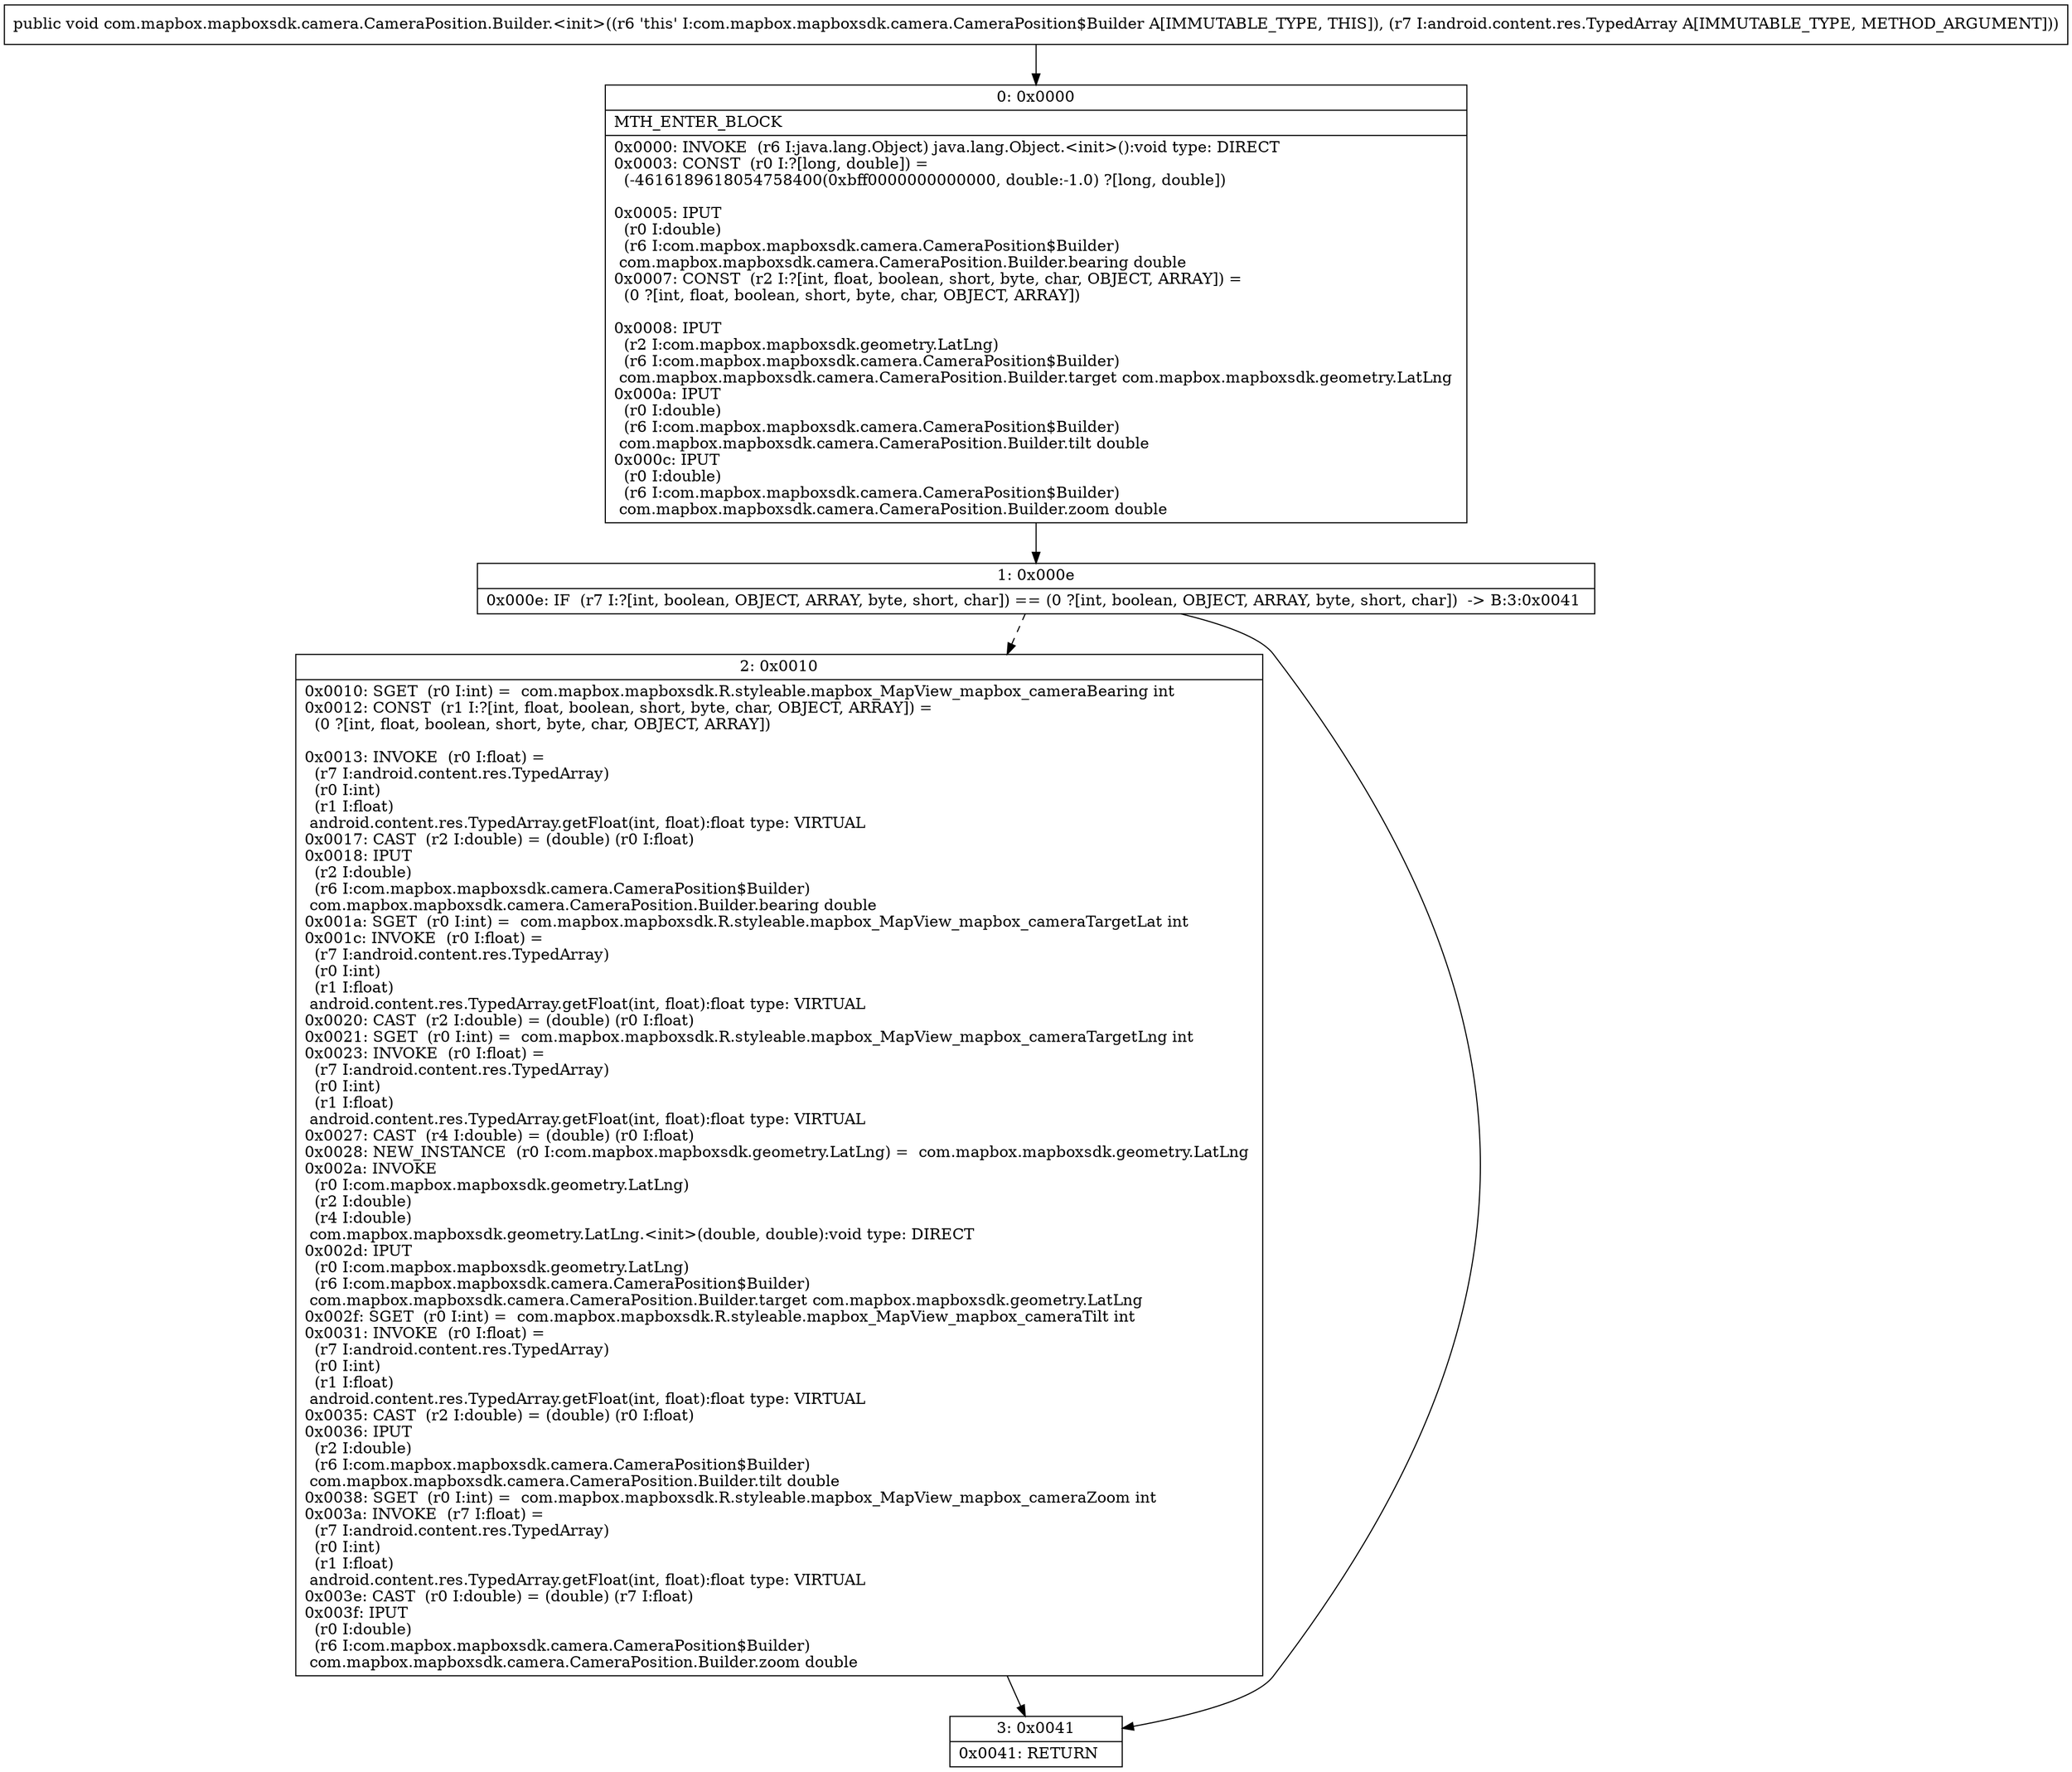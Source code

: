 digraph "CFG forcom.mapbox.mapboxsdk.camera.CameraPosition.Builder.\<init\>(Landroid\/content\/res\/TypedArray;)V" {
Node_0 [shape=record,label="{0\:\ 0x0000|MTH_ENTER_BLOCK\l|0x0000: INVOKE  (r6 I:java.lang.Object) java.lang.Object.\<init\>():void type: DIRECT \l0x0003: CONST  (r0 I:?[long, double]) = \l  (\-4616189618054758400(0xbff0000000000000, double:\-1.0) ?[long, double])\l \l0x0005: IPUT  \l  (r0 I:double)\l  (r6 I:com.mapbox.mapboxsdk.camera.CameraPosition$Builder)\l com.mapbox.mapboxsdk.camera.CameraPosition.Builder.bearing double \l0x0007: CONST  (r2 I:?[int, float, boolean, short, byte, char, OBJECT, ARRAY]) = \l  (0 ?[int, float, boolean, short, byte, char, OBJECT, ARRAY])\l \l0x0008: IPUT  \l  (r2 I:com.mapbox.mapboxsdk.geometry.LatLng)\l  (r6 I:com.mapbox.mapboxsdk.camera.CameraPosition$Builder)\l com.mapbox.mapboxsdk.camera.CameraPosition.Builder.target com.mapbox.mapboxsdk.geometry.LatLng \l0x000a: IPUT  \l  (r0 I:double)\l  (r6 I:com.mapbox.mapboxsdk.camera.CameraPosition$Builder)\l com.mapbox.mapboxsdk.camera.CameraPosition.Builder.tilt double \l0x000c: IPUT  \l  (r0 I:double)\l  (r6 I:com.mapbox.mapboxsdk.camera.CameraPosition$Builder)\l com.mapbox.mapboxsdk.camera.CameraPosition.Builder.zoom double \l}"];
Node_1 [shape=record,label="{1\:\ 0x000e|0x000e: IF  (r7 I:?[int, boolean, OBJECT, ARRAY, byte, short, char]) == (0 ?[int, boolean, OBJECT, ARRAY, byte, short, char])  \-\> B:3:0x0041 \l}"];
Node_2 [shape=record,label="{2\:\ 0x0010|0x0010: SGET  (r0 I:int) =  com.mapbox.mapboxsdk.R.styleable.mapbox_MapView_mapbox_cameraBearing int \l0x0012: CONST  (r1 I:?[int, float, boolean, short, byte, char, OBJECT, ARRAY]) = \l  (0 ?[int, float, boolean, short, byte, char, OBJECT, ARRAY])\l \l0x0013: INVOKE  (r0 I:float) = \l  (r7 I:android.content.res.TypedArray)\l  (r0 I:int)\l  (r1 I:float)\l android.content.res.TypedArray.getFloat(int, float):float type: VIRTUAL \l0x0017: CAST  (r2 I:double) = (double) (r0 I:float) \l0x0018: IPUT  \l  (r2 I:double)\l  (r6 I:com.mapbox.mapboxsdk.camera.CameraPosition$Builder)\l com.mapbox.mapboxsdk.camera.CameraPosition.Builder.bearing double \l0x001a: SGET  (r0 I:int) =  com.mapbox.mapboxsdk.R.styleable.mapbox_MapView_mapbox_cameraTargetLat int \l0x001c: INVOKE  (r0 I:float) = \l  (r7 I:android.content.res.TypedArray)\l  (r0 I:int)\l  (r1 I:float)\l android.content.res.TypedArray.getFloat(int, float):float type: VIRTUAL \l0x0020: CAST  (r2 I:double) = (double) (r0 I:float) \l0x0021: SGET  (r0 I:int) =  com.mapbox.mapboxsdk.R.styleable.mapbox_MapView_mapbox_cameraTargetLng int \l0x0023: INVOKE  (r0 I:float) = \l  (r7 I:android.content.res.TypedArray)\l  (r0 I:int)\l  (r1 I:float)\l android.content.res.TypedArray.getFloat(int, float):float type: VIRTUAL \l0x0027: CAST  (r4 I:double) = (double) (r0 I:float) \l0x0028: NEW_INSTANCE  (r0 I:com.mapbox.mapboxsdk.geometry.LatLng) =  com.mapbox.mapboxsdk.geometry.LatLng \l0x002a: INVOKE  \l  (r0 I:com.mapbox.mapboxsdk.geometry.LatLng)\l  (r2 I:double)\l  (r4 I:double)\l com.mapbox.mapboxsdk.geometry.LatLng.\<init\>(double, double):void type: DIRECT \l0x002d: IPUT  \l  (r0 I:com.mapbox.mapboxsdk.geometry.LatLng)\l  (r6 I:com.mapbox.mapboxsdk.camera.CameraPosition$Builder)\l com.mapbox.mapboxsdk.camera.CameraPosition.Builder.target com.mapbox.mapboxsdk.geometry.LatLng \l0x002f: SGET  (r0 I:int) =  com.mapbox.mapboxsdk.R.styleable.mapbox_MapView_mapbox_cameraTilt int \l0x0031: INVOKE  (r0 I:float) = \l  (r7 I:android.content.res.TypedArray)\l  (r0 I:int)\l  (r1 I:float)\l android.content.res.TypedArray.getFloat(int, float):float type: VIRTUAL \l0x0035: CAST  (r2 I:double) = (double) (r0 I:float) \l0x0036: IPUT  \l  (r2 I:double)\l  (r6 I:com.mapbox.mapboxsdk.camera.CameraPosition$Builder)\l com.mapbox.mapboxsdk.camera.CameraPosition.Builder.tilt double \l0x0038: SGET  (r0 I:int) =  com.mapbox.mapboxsdk.R.styleable.mapbox_MapView_mapbox_cameraZoom int \l0x003a: INVOKE  (r7 I:float) = \l  (r7 I:android.content.res.TypedArray)\l  (r0 I:int)\l  (r1 I:float)\l android.content.res.TypedArray.getFloat(int, float):float type: VIRTUAL \l0x003e: CAST  (r0 I:double) = (double) (r7 I:float) \l0x003f: IPUT  \l  (r0 I:double)\l  (r6 I:com.mapbox.mapboxsdk.camera.CameraPosition$Builder)\l com.mapbox.mapboxsdk.camera.CameraPosition.Builder.zoom double \l}"];
Node_3 [shape=record,label="{3\:\ 0x0041|0x0041: RETURN   \l}"];
MethodNode[shape=record,label="{public void com.mapbox.mapboxsdk.camera.CameraPosition.Builder.\<init\>((r6 'this' I:com.mapbox.mapboxsdk.camera.CameraPosition$Builder A[IMMUTABLE_TYPE, THIS]), (r7 I:android.content.res.TypedArray A[IMMUTABLE_TYPE, METHOD_ARGUMENT])) }"];
MethodNode -> Node_0;
Node_0 -> Node_1;
Node_1 -> Node_2[style=dashed];
Node_1 -> Node_3;
Node_2 -> Node_3;
}

